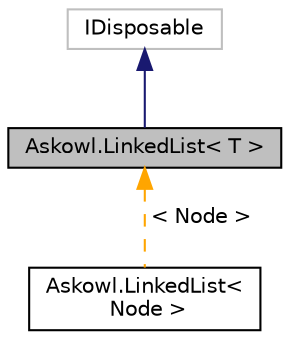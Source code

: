 digraph "Askowl.LinkedList&lt; T &gt;"
{
 // INTERACTIVE_SVG=YES
  edge [fontname="Helvetica",fontsize="10",labelfontname="Helvetica",labelfontsize="10"];
  node [fontname="Helvetica",fontsize="10",shape=record];
  Node0 [label="Askowl.LinkedList\< T \>",height=0.2,width=0.4,color="black", fillcolor="grey75", style="filled", fontcolor="black"];
  Node1 -> Node0 [dir="back",color="midnightblue",fontsize="10",style="solid",fontname="Helvetica"];
  Node1 [label="IDisposable",height=0.2,width=0.4,color="grey75", fillcolor="white", style="filled"];
  Node0 -> Node2 [dir="back",color="orange",fontsize="10",style="dashed",label=" \< Node \>" ,fontname="Helvetica"];
  Node2 [label="Askowl.LinkedList\<\l Node \>",height=0.2,width=0.4,color="black", fillcolor="white", style="filled",URL="$class_askowl_1_1_linked_list.html"];
}
